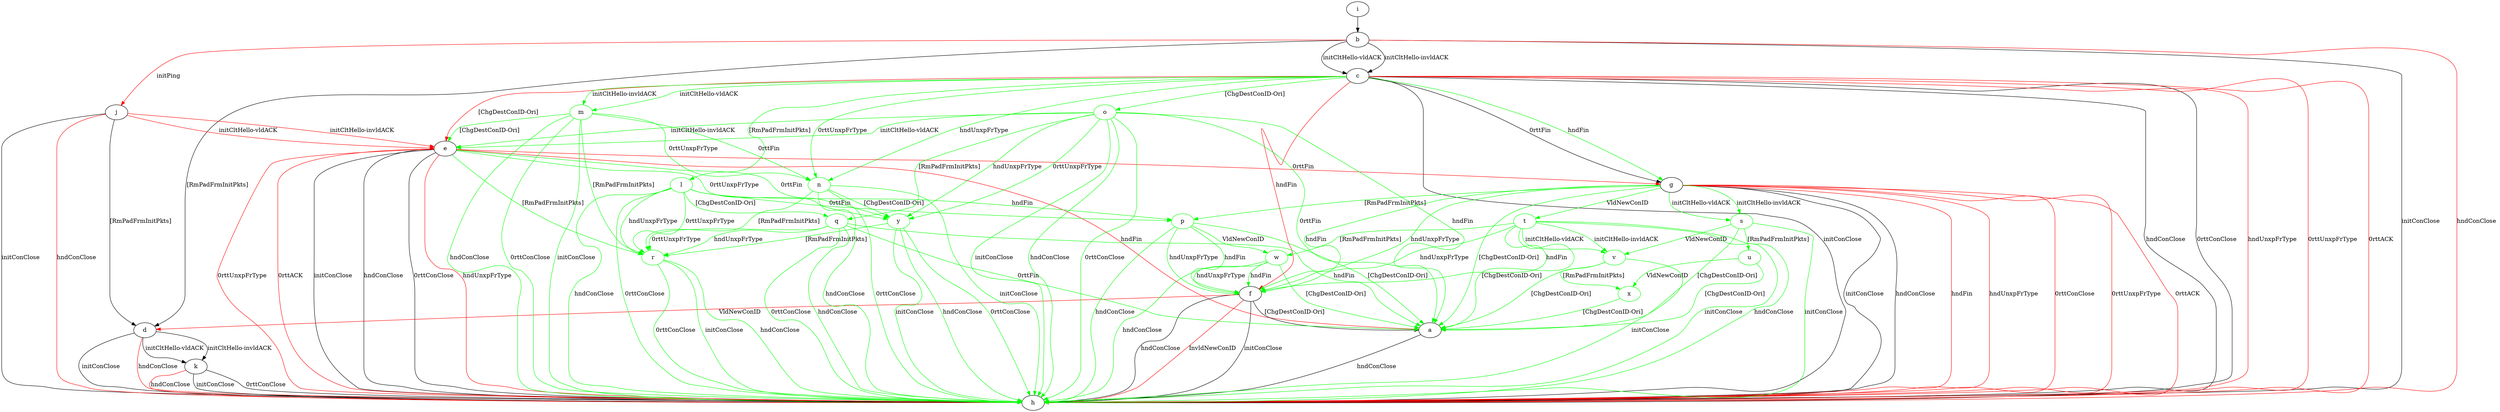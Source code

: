 digraph "" {
	a -> h	[key=0,
		label="hndConClose "];
	b -> c	[key=0,
		label="initCltHello-vldACK "];
	b -> c	[key=1,
		label="initCltHello-invldACK "];
	b -> d	[key=0,
		label="[RmPadFrmInitPkts] "];
	b -> h	[key=0,
		label="initConClose "];
	b -> h	[key=1,
		color=red,
		label="hndConClose "];
	b -> j	[key=0,
		color=red,
		label="initPing "];
	c -> e	[key=0,
		color=red,
		label="[ChgDestConID-Ori] "];
	c -> f	[key=0,
		color=red,
		label="hndFin "];
	c -> g	[key=0,
		label="0rttFin "];
	c -> g	[key=1,
		color=green,
		label="hndFin "];
	c -> h	[key=0,
		label="initConClose "];
	c -> h	[key=1,
		label="hndConClose "];
	c -> h	[key=2,
		label="0rttConClose "];
	c -> h	[key=3,
		color=red,
		label="hndUnxpFrType "];
	c -> h	[key=4,
		color=red,
		label="0rttUnxpFrType "];
	c -> h	[key=5,
		color=red,
		label="0rttACK "];
	l	[color=green];
	c -> l	[key=0,
		color=green,
		label="[RmPadFrmInitPkts] "];
	m	[color=green];
	c -> m	[key=0,
		color=green,
		label="initCltHello-vldACK "];
	c -> m	[key=1,
		color=green,
		label="initCltHello-invldACK "];
	n	[color=green];
	c -> n	[key=0,
		color=green,
		label="hndUnxpFrType "];
	c -> n	[key=1,
		color=green,
		label="0rttUnxpFrType "];
	o	[color=green];
	c -> o	[key=0,
		color=green,
		label="[ChgDestConID-Ori] "];
	d -> h	[key=0,
		label="initConClose "];
	d -> h	[key=1,
		color=red,
		label="hndConClose "];
	d -> k	[key=0,
		label="initCltHello-vldACK "];
	d -> k	[key=1,
		label="initCltHello-invldACK "];
	e -> a	[key=0,
		color=red,
		label="hndFin "];
	e -> g	[key=0,
		color=red,
		label="0rttFin "];
	e -> h	[key=0,
		label="initConClose "];
	e -> h	[key=1,
		label="hndConClose "];
	e -> h	[key=2,
		label="0rttConClose "];
	e -> h	[key=3,
		color=red,
		label="hndUnxpFrType "];
	e -> h	[key=4,
		color=red,
		label="0rttUnxpFrType "];
	e -> h	[key=5,
		color=red,
		label="0rttACK "];
	r	[color=green];
	e -> r	[key=0,
		color=green,
		label="[RmPadFrmInitPkts] "];
	y	[color=green];
	e -> y	[key=0,
		color=green,
		label="0rttFin "];
	e -> y	[key=1,
		color=green,
		label="0rttUnxpFrType "];
	f -> a	[key=0,
		label="[ChgDestConID-Ori] "];
	f -> d	[key=0,
		color=red,
		label="VldNewConID "];
	f -> h	[key=0,
		label="initConClose "];
	f -> h	[key=1,
		label="hndConClose "];
	f -> h	[key=2,
		color=red,
		label="InvldNewConID "];
	g -> a	[key=0,
		color=green,
		label="[ChgDestConID-Ori] "];
	g -> f	[key=0,
		color=green,
		label="hndFin "];
	g -> f	[key=1,
		color=green,
		label="hndUnxpFrType "];
	g -> h	[key=0,
		label="initConClose "];
	g -> h	[key=1,
		label="hndConClose "];
	g -> h	[key=2,
		color=red,
		label="hndFin "];
	g -> h	[key=3,
		color=red,
		label="hndUnxpFrType "];
	g -> h	[key=4,
		color=red,
		label="0rttConClose "];
	g -> h	[key=5,
		color=red,
		label="0rttUnxpFrType "];
	g -> h	[key=6,
		color=red,
		label="0rttACK "];
	p	[color=green];
	g -> p	[key=0,
		color=green,
		label="[RmPadFrmInitPkts] "];
	s	[color=green];
	g -> s	[key=0,
		color=green,
		label="initCltHello-vldACK "];
	g -> s	[key=1,
		color=green,
		label="initCltHello-invldACK "];
	t	[color=green];
	g -> t	[key=0,
		color=green,
		label="VldNewConID "];
	i -> b	[key=0];
	j -> d	[key=0,
		label="[RmPadFrmInitPkts] "];
	j -> e	[key=0,
		color=red,
		label="initCltHello-vldACK "];
	j -> e	[key=1,
		color=red,
		label="initCltHello-invldACK "];
	j -> h	[key=0,
		label="initConClose "];
	j -> h	[key=1,
		color=red,
		label="hndConClose "];
	k -> h	[key=0,
		label="initConClose "];
	k -> h	[key=1,
		label="0rttConClose "];
	k -> h	[key=2,
		color=red,
		label="hndConClose "];
	l -> h	[key=0,
		color=green,
		label="hndConClose "];
	l -> h	[key=1,
		color=green,
		label="0rttConClose "];
	l -> p	[key=0,
		color=green,
		label="hndFin "];
	l -> p	[key=1,
		color=green,
		label="0rttFin "];
	q	[color=green];
	l -> q	[key=0,
		color=green,
		label="[ChgDestConID-Ori] "];
	l -> r	[key=0,
		color=green,
		label="hndUnxpFrType "];
	l -> r	[key=1,
		color=green,
		label="0rttUnxpFrType "];
	m -> e	[key=0,
		color=green,
		label="[ChgDestConID-Ori] "];
	m -> h	[key=0,
		color=green,
		label="initConClose "];
	m -> h	[key=1,
		color=green,
		label="hndConClose "];
	m -> h	[key=2,
		color=green,
		label="0rttConClose "];
	m -> n	[key=0,
		color=green,
		label="0rttFin "];
	m -> n	[key=1,
		color=green,
		label="0rttUnxpFrType "];
	m -> r	[key=0,
		color=green,
		label="[RmPadFrmInitPkts] "];
	n -> h	[key=0,
		color=green,
		label="initConClose "];
	n -> h	[key=1,
		color=green,
		label="hndConClose "];
	n -> h	[key=2,
		color=green,
		label="0rttConClose "];
	n -> r	[key=0,
		color=green,
		label="[RmPadFrmInitPkts] "];
	n -> y	[key=0,
		color=green,
		label="[ChgDestConID-Ori] "];
	o -> a	[key=0,
		color=green,
		label="hndFin "];
	o -> a	[key=1,
		color=green,
		label="0rttFin "];
	o -> e	[key=0,
		color=green,
		label="initCltHello-vldACK "];
	o -> e	[key=1,
		color=green,
		label="initCltHello-invldACK "];
	o -> h	[key=0,
		color=green,
		label="initConClose "];
	o -> h	[key=1,
		color=green,
		label="hndConClose "];
	o -> h	[key=2,
		color=green,
		label="0rttConClose "];
	o -> q	[key=0,
		color=green,
		label="[RmPadFrmInitPkts] "];
	o -> y	[key=0,
		color=green,
		label="hndUnxpFrType "];
	o -> y	[key=1,
		color=green,
		label="0rttUnxpFrType "];
	p -> a	[key=0,
		color=green,
		label="[ChgDestConID-Ori] "];
	p -> f	[key=0,
		color=green,
		label="hndFin "];
	p -> f	[key=1,
		color=green,
		label="hndUnxpFrType "];
	p -> h	[key=0,
		color=green,
		label="hndConClose "];
	w	[color=green];
	p -> w	[key=0,
		color=green,
		label="VldNewConID "];
	q -> a	[key=0,
		color=green,
		label="hndFin "];
	q -> a	[key=1,
		color=green,
		label="0rttFin "];
	q -> h	[key=0,
		color=green,
		label="hndConClose "];
	q -> h	[key=1,
		color=green,
		label="0rttConClose "];
	q -> r	[key=0,
		color=green,
		label="hndUnxpFrType "];
	q -> r	[key=1,
		color=green,
		label="0rttUnxpFrType "];
	r -> h	[key=0,
		color=green,
		label="initConClose "];
	r -> h	[key=1,
		color=green,
		label="hndConClose "];
	r -> h	[key=2,
		color=green,
		label="0rttConClose "];
	s -> a	[key=0,
		color=green,
		label="[ChgDestConID-Ori] "];
	s -> h	[key=0,
		color=green,
		label="initConClose "];
	u	[color=green];
	s -> u	[key=0,
		color=green,
		label="[RmPadFrmInitPkts] "];
	v	[color=green];
	s -> v	[key=0,
		color=green,
		label="VldNewConID "];
	t -> a	[key=0,
		color=green,
		label="[ChgDestConID-Ori] "];
	t -> f	[key=0,
		color=green,
		label="hndFin "];
	t -> f	[key=1,
		color=green,
		label="hndUnxpFrType "];
	t -> h	[key=0,
		color=green,
		label="initConClose "];
	t -> h	[key=1,
		color=green,
		label="hndConClose "];
	t -> v	[key=0,
		color=green,
		label="initCltHello-vldACK "];
	t -> v	[key=1,
		color=green,
		label="initCltHello-invldACK "];
	t -> w	[key=0,
		color=green,
		label="[RmPadFrmInitPkts] "];
	u -> a	[key=0,
		color=green,
		label="[ChgDestConID-Ori] "];
	x	[color=green];
	u -> x	[key=0,
		color=green,
		label="VldNewConID "];
	v -> a	[key=0,
		color=green,
		label="[ChgDestConID-Ori] "];
	v -> h	[key=0,
		color=green,
		label="initConClose "];
	v -> x	[key=0,
		color=green,
		label="[RmPadFrmInitPkts] "];
	w -> a	[key=0,
		color=green,
		label="[ChgDestConID-Ori] "];
	w -> f	[key=0,
		color=green,
		label="hndFin "];
	w -> f	[key=1,
		color=green,
		label="hndUnxpFrType "];
	w -> h	[key=0,
		color=green,
		label="hndConClose "];
	x -> a	[key=0,
		color=green,
		label="[ChgDestConID-Ori] "];
	y -> h	[key=0,
		color=green,
		label="initConClose "];
	y -> h	[key=1,
		color=green,
		label="hndConClose "];
	y -> h	[key=2,
		color=green,
		label="0rttConClose "];
	y -> r	[key=0,
		color=green,
		label="[RmPadFrmInitPkts] "];
}
